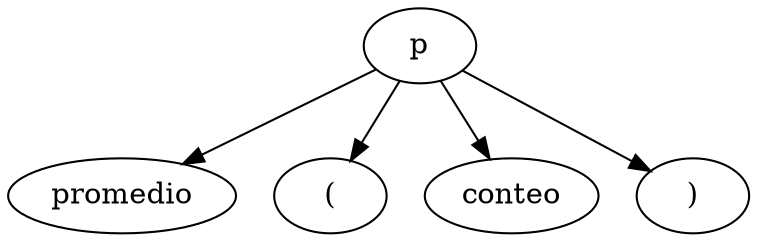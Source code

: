 digraph Grafica {
	x1 [label=p]
	x2 [label=promedio]
	x3 [label="("]
	x4 [label=conteo]
	x5 [label=")"]
	x1 -> x2
	x1 -> x3
	x1 -> x4
	x1 -> x5
	node [fillcolor=white fontcolor=blue shape=circle style=filled]
}
